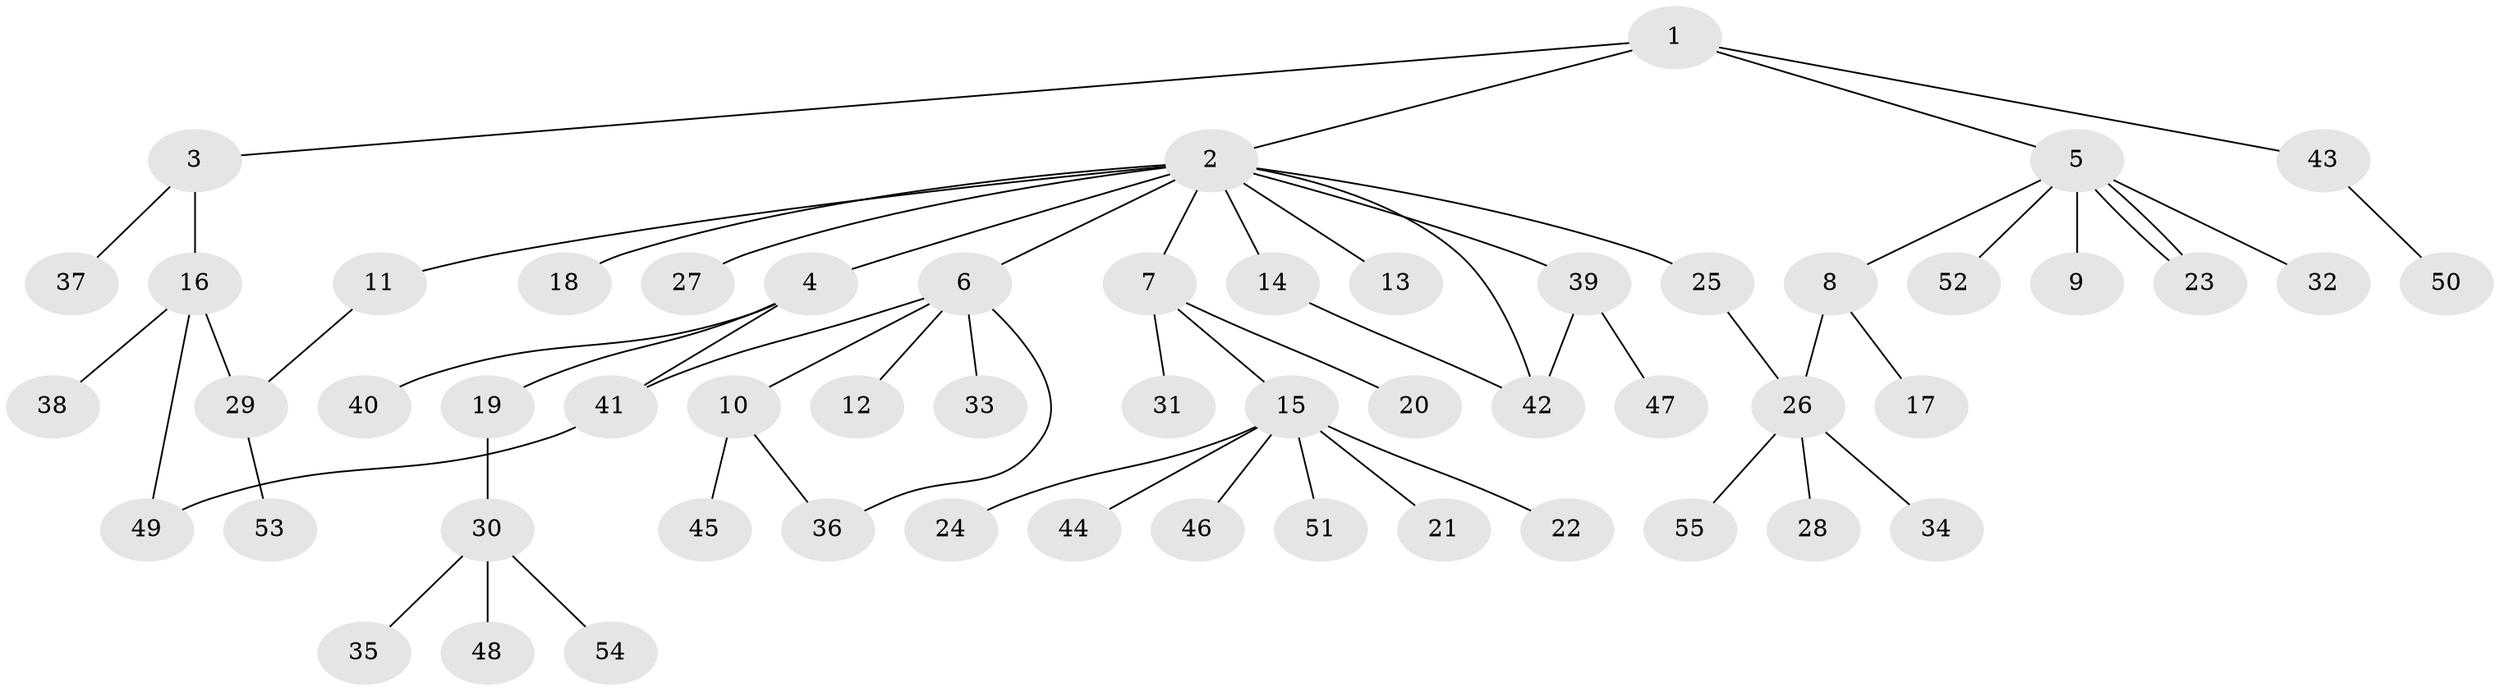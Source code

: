 // coarse degree distribution, {4: 0.07317073170731707, 11: 0.024390243902439025, 2: 0.12195121951219512, 3: 0.12195121951219512, 5: 0.07317073170731707, 1: 0.5609756097560976, 6: 0.024390243902439025}
// Generated by graph-tools (version 1.1) at 2025/23/03/03/25 07:23:48]
// undirected, 55 vertices, 62 edges
graph export_dot {
graph [start="1"]
  node [color=gray90,style=filled];
  1;
  2;
  3;
  4;
  5;
  6;
  7;
  8;
  9;
  10;
  11;
  12;
  13;
  14;
  15;
  16;
  17;
  18;
  19;
  20;
  21;
  22;
  23;
  24;
  25;
  26;
  27;
  28;
  29;
  30;
  31;
  32;
  33;
  34;
  35;
  36;
  37;
  38;
  39;
  40;
  41;
  42;
  43;
  44;
  45;
  46;
  47;
  48;
  49;
  50;
  51;
  52;
  53;
  54;
  55;
  1 -- 2;
  1 -- 3;
  1 -- 5;
  1 -- 43;
  2 -- 4;
  2 -- 6;
  2 -- 7;
  2 -- 11;
  2 -- 13;
  2 -- 14;
  2 -- 18;
  2 -- 25;
  2 -- 27;
  2 -- 39;
  2 -- 42;
  3 -- 16;
  3 -- 37;
  4 -- 19;
  4 -- 40;
  4 -- 41;
  5 -- 8;
  5 -- 9;
  5 -- 23;
  5 -- 23;
  5 -- 32;
  5 -- 52;
  6 -- 10;
  6 -- 12;
  6 -- 33;
  6 -- 36;
  6 -- 41;
  7 -- 15;
  7 -- 20;
  7 -- 31;
  8 -- 17;
  8 -- 26;
  10 -- 36;
  10 -- 45;
  11 -- 29;
  14 -- 42;
  15 -- 21;
  15 -- 22;
  15 -- 24;
  15 -- 44;
  15 -- 46;
  15 -- 51;
  16 -- 29;
  16 -- 38;
  16 -- 49;
  19 -- 30;
  25 -- 26;
  26 -- 28;
  26 -- 34;
  26 -- 55;
  29 -- 53;
  30 -- 35;
  30 -- 48;
  30 -- 54;
  39 -- 42;
  39 -- 47;
  41 -- 49;
  43 -- 50;
}
